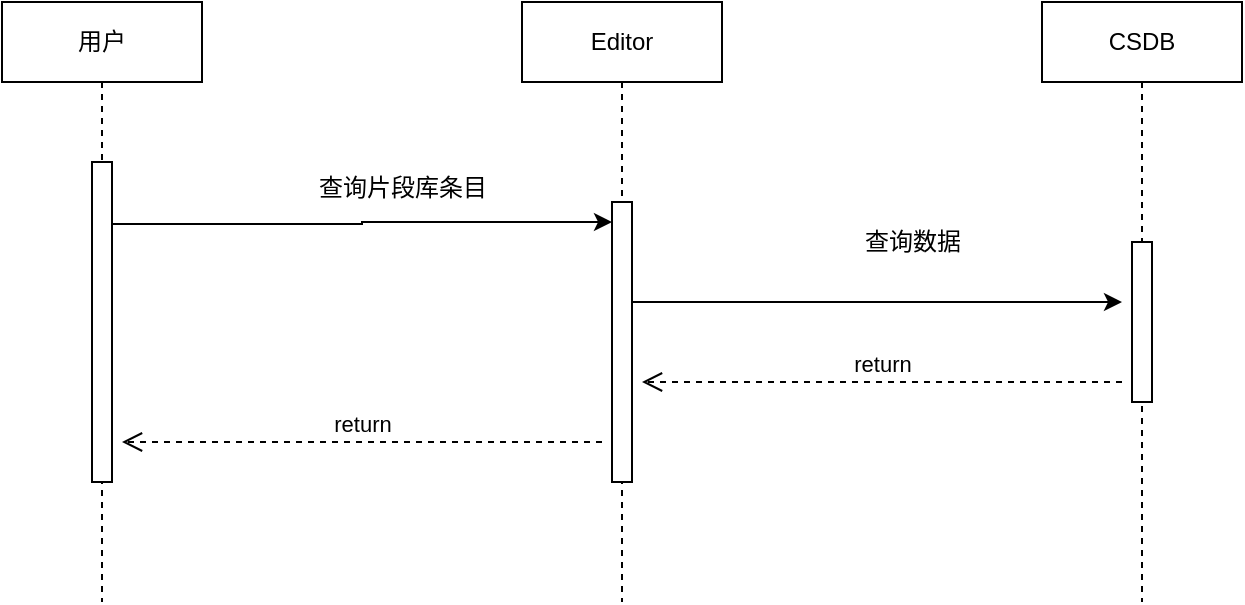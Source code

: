 <mxfile version="24.8.2">
  <diagram name="第 1 页" id="yj-oPRDyk5dOb6aP85Pj">
    <mxGraphModel dx="758" dy="408" grid="1" gridSize="10" guides="1" tooltips="1" connect="1" arrows="1" fold="1" page="1" pageScale="1" pageWidth="827" pageHeight="1169" math="0" shadow="0">
      <root>
        <mxCell id="0" />
        <mxCell id="1" parent="0" />
        <mxCell id="dcBHK5ySEb9LtahzDStJ-8" style="edgeStyle=orthogonalEdgeStyle;rounded=0;orthogonalLoop=1;jettySize=auto;html=1;" edge="1" parent="1" target="dcBHK5ySEb9LtahzDStJ-9">
          <mxGeometry relative="1" as="geometry">
            <mxPoint x="59.5" y="190" as="sourcePoint" />
            <mxPoint x="315" y="210" as="targetPoint" />
            <Array as="points">
              <mxPoint x="190" y="191" />
              <mxPoint x="190" y="190" />
            </Array>
          </mxGeometry>
        </mxCell>
        <mxCell id="dcBHK5ySEb9LtahzDStJ-3" value="Editor" style="shape=umlLifeline;perimeter=lifelinePerimeter;whiteSpace=wrap;html=1;container=1;dropTarget=0;collapsible=0;recursiveResize=0;outlineConnect=0;portConstraint=eastwest;newEdgeStyle={&quot;curved&quot;:0,&quot;rounded&quot;:0};" vertex="1" parent="1">
          <mxGeometry x="270" y="80" width="100" height="300" as="geometry" />
        </mxCell>
        <mxCell id="dcBHK5ySEb9LtahzDStJ-9" value="" style="html=1;points=[[0,0,0,0,5],[0,1,0,0,-5],[1,0,0,0,5],[1,1,0,0,-5]];perimeter=orthogonalPerimeter;outlineConnect=0;targetShapes=umlLifeline;portConstraint=eastwest;newEdgeStyle={&quot;curved&quot;:0,&quot;rounded&quot;:0};" vertex="1" parent="dcBHK5ySEb9LtahzDStJ-3">
          <mxGeometry x="45" y="100" width="10" height="140" as="geometry" />
        </mxCell>
        <mxCell id="dcBHK5ySEb9LtahzDStJ-4" value="CSDB" style="shape=umlLifeline;perimeter=lifelinePerimeter;whiteSpace=wrap;html=1;container=1;dropTarget=0;collapsible=0;recursiveResize=0;outlineConnect=0;portConstraint=eastwest;newEdgeStyle={&quot;curved&quot;:0,&quot;rounded&quot;:0};" vertex="1" parent="1">
          <mxGeometry x="530" y="80" width="100" height="300" as="geometry" />
        </mxCell>
        <mxCell id="dcBHK5ySEb9LtahzDStJ-11" value="" style="html=1;points=[[0,0,0,0,5],[0,1,0,0,-5],[1,0,0,0,5],[1,1,0,0,-5]];perimeter=orthogonalPerimeter;outlineConnect=0;targetShapes=umlLifeline;portConstraint=eastwest;newEdgeStyle={&quot;curved&quot;:0,&quot;rounded&quot;:0};" vertex="1" parent="dcBHK5ySEb9LtahzDStJ-4">
          <mxGeometry x="45" y="120" width="10" height="80" as="geometry" />
        </mxCell>
        <mxCell id="dcBHK5ySEb9LtahzDStJ-10" value="查询片段库条目" style="text;html=1;align=center;verticalAlign=middle;resizable=0;points=[];autosize=1;strokeColor=none;fillColor=none;" vertex="1" parent="1">
          <mxGeometry x="155" y="158" width="110" height="30" as="geometry" />
        </mxCell>
        <mxCell id="dcBHK5ySEb9LtahzDStJ-12" style="edgeStyle=orthogonalEdgeStyle;rounded=0;orthogonalLoop=1;jettySize=auto;html=1;curved=0;" edge="1" parent="1" source="dcBHK5ySEb9LtahzDStJ-9">
          <mxGeometry relative="1" as="geometry">
            <mxPoint x="570" y="230" as="targetPoint" />
            <Array as="points">
              <mxPoint x="380" y="230" />
              <mxPoint x="380" y="230" />
            </Array>
          </mxGeometry>
        </mxCell>
        <mxCell id="dcBHK5ySEb9LtahzDStJ-13" value="查询数据" style="text;html=1;align=center;verticalAlign=middle;resizable=0;points=[];autosize=1;strokeColor=none;fillColor=none;" vertex="1" parent="1">
          <mxGeometry x="430" y="185" width="70" height="30" as="geometry" />
        </mxCell>
        <mxCell id="dcBHK5ySEb9LtahzDStJ-15" value="return" style="html=1;verticalAlign=bottom;endArrow=open;dashed=1;endSize=8;curved=0;rounded=0;" edge="1" parent="1">
          <mxGeometry relative="1" as="geometry">
            <mxPoint x="570" y="270" as="sourcePoint" />
            <mxPoint x="330" y="270" as="targetPoint" />
          </mxGeometry>
        </mxCell>
        <mxCell id="dcBHK5ySEb9LtahzDStJ-16" value="return" style="html=1;verticalAlign=bottom;endArrow=open;dashed=1;endSize=8;curved=0;rounded=0;" edge="1" parent="1">
          <mxGeometry relative="1" as="geometry">
            <mxPoint x="310" y="300" as="sourcePoint" />
            <mxPoint x="70" y="300" as="targetPoint" />
          </mxGeometry>
        </mxCell>
        <mxCell id="dcBHK5ySEb9LtahzDStJ-17" value="用户" style="shape=umlLifeline;perimeter=lifelinePerimeter;whiteSpace=wrap;html=1;container=1;dropTarget=0;collapsible=0;recursiveResize=0;outlineConnect=0;portConstraint=eastwest;newEdgeStyle={&quot;curved&quot;:0,&quot;rounded&quot;:0};" vertex="1" parent="1">
          <mxGeometry x="10" y="80" width="100" height="300" as="geometry" />
        </mxCell>
        <mxCell id="dcBHK5ySEb9LtahzDStJ-18" value="" style="html=1;points=[[0,0,0,0,5],[0,1,0,0,-5],[1,0,0,0,5],[1,1,0,0,-5]];perimeter=orthogonalPerimeter;outlineConnect=0;targetShapes=umlLifeline;portConstraint=eastwest;newEdgeStyle={&quot;curved&quot;:0,&quot;rounded&quot;:0};" vertex="1" parent="dcBHK5ySEb9LtahzDStJ-17">
          <mxGeometry x="45" y="80" width="10" height="160" as="geometry" />
        </mxCell>
      </root>
    </mxGraphModel>
  </diagram>
</mxfile>
